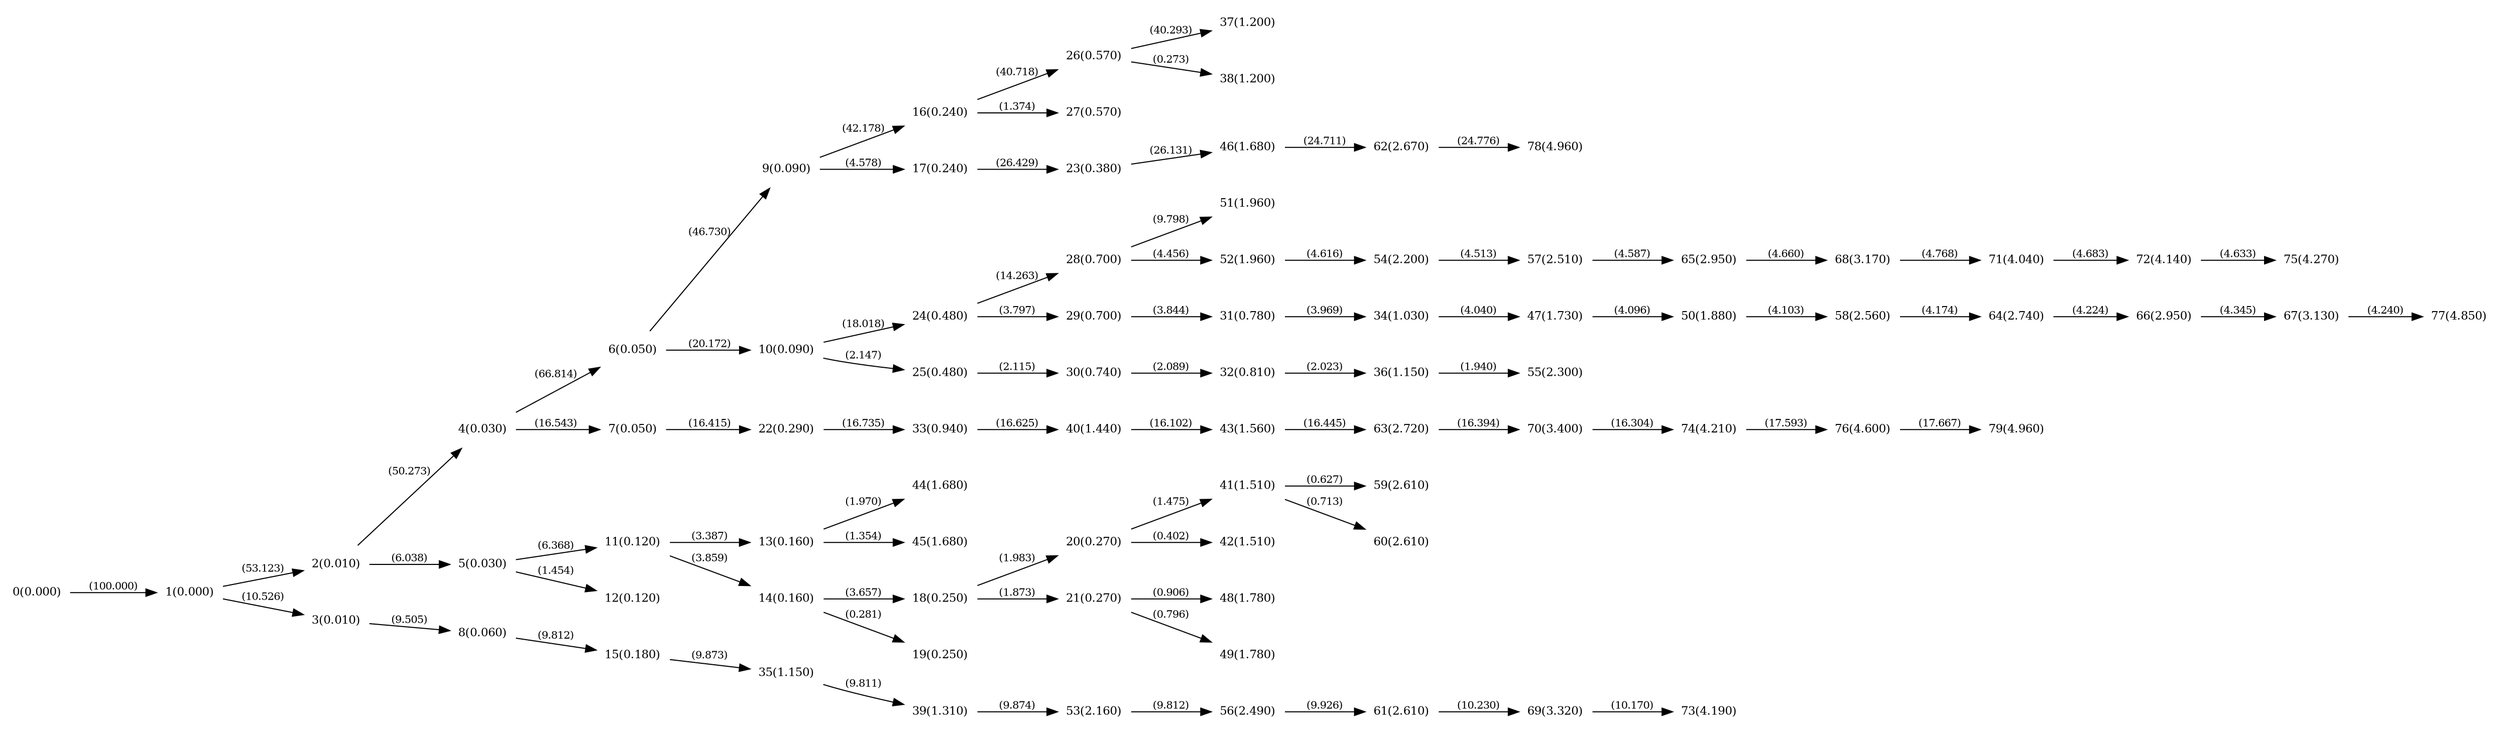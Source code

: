 digraph "graph" {

rankdir="LR";
node [shape=plaintext, fontsize=11];
edge [fontsize=10];

0 [label="0(0.000)"];
1 [label="1(0.000)"];
2 [label="2(0.010)"];
3 [label="3(0.010)"];
4 [label="4(0.030)"];
5 [label="5(0.030)"];
6 [label="6(0.050)"];
7 [label="7(0.050)"];
8 [label="8(0.060)"];
9 [label="9(0.090)"];
10 [label="10(0.090)"];
11 [label="11(0.120)"];
12 [label="12(0.120)"];
13 [label="13(0.160)"];
14 [label="14(0.160)"];
15 [label="15(0.180)"];
16 [label="16(0.240)"];
17 [label="17(0.240)"];
18 [label="18(0.250)"];
19 [label="19(0.250)"];
20 [label="20(0.270)"];
21 [label="21(0.270)"];
22 [label="22(0.290)"];
23 [label="23(0.380)"];
24 [label="24(0.480)"];
25 [label="25(0.480)"];
26 [label="26(0.570)"];
27 [label="27(0.570)"];
28 [label="28(0.700)"];
29 [label="29(0.700)"];
30 [label="30(0.740)"];
31 [label="31(0.780)"];
32 [label="32(0.810)"];
33 [label="33(0.940)"];
34 [label="34(1.030)"];
35 [label="35(1.150)"];
36 [label="36(1.150)"];
37 [label="37(1.200)"];
38 [label="38(1.200)"];
39 [label="39(1.310)"];
40 [label="40(1.440)"];
41 [label="41(1.510)"];
42 [label="42(1.510)"];
43 [label="43(1.560)"];
44 [label="44(1.680)"];
45 [label="45(1.680)"];
46 [label="46(1.680)"];
47 [label="47(1.730)"];
48 [label="48(1.780)"];
49 [label="49(1.780)"];
50 [label="50(1.880)"];
51 [label="51(1.960)"];
52 [label="52(1.960)"];
53 [label="53(2.160)"];
54 [label="54(2.200)"];
55 [label="55(2.300)"];
56 [label="56(2.490)"];
57 [label="57(2.510)"];
58 [label="58(2.560)"];
59 [label="59(2.610)"];
60 [label="60(2.610)"];
61 [label="61(2.610)"];
62 [label="62(2.670)"];
63 [label="63(2.720)"];
64 [label="64(2.740)"];
65 [label="65(2.950)"];
66 [label="66(2.950)"];
67 [label="67(3.130)"];
68 [label="68(3.170)"];
69 [label="69(3.320)"];
70 [label="70(3.400)"];
71 [label="71(4.040)"];
72 [label="72(4.140)"];
73 [label="73(4.190)"];
74 [label="74(4.210)"];
75 [label="75(4.270)"];
76 [label="76(4.600)"];
77 [label="77(4.850)"];
78 [label="78(4.960)"];
79 [label="79(4.960)"];

0->1 [label="(100.000)"];
1->2 [label="(53.123)"];
1->3 [label="(10.526)"];
2->4 [label="(50.273)"];
2->5 [label="(6.038)"];
4->6 [label="(66.814)"];
4->7 [label="(16.543)"];
3->8 [label="(9.505)"];
6->9 [label="(46.730)"];
6->10 [label="(20.172)"];
5->11 [label="(6.368)"];
5->12 [label="(1.454)"];
11->13 [label="(3.387)"];
11->14 [label="(3.859)"];
8->15 [label="(9.812)"];
9->16 [label="(42.178)"];
9->17 [label="(4.578)"];
14->18 [label="(3.657)"];
14->19 [label="(0.281)"];
18->20 [label="(1.983)"];
18->21 [label="(1.873)"];
7->22 [label="(16.415)"];
17->23 [label="(26.429)"];
10->24 [label="(18.018)"];
10->25 [label="(2.147)"];
16->26 [label="(40.718)"];
16->27 [label="(1.374)"];
24->28 [label="(14.263)"];
24->29 [label="(3.797)"];
25->30 [label="(2.115)"];
29->31 [label="(3.844)"];
30->32 [label="(2.089)"];
22->33 [label="(16.735)"];
31->34 [label="(3.969)"];
15->35 [label="(9.873)"];
32->36 [label="(2.023)"];
26->37 [label="(40.293)"];
26->38 [label="(0.273)"];
35->39 [label="(9.811)"];
33->40 [label="(16.625)"];
20->41 [label="(1.475)"];
20->42 [label="(0.402)"];
40->43 [label="(16.102)"];
13->44 [label="(1.970)"];
13->45 [label="(1.354)"];
23->46 [label="(26.131)"];
34->47 [label="(4.040)"];
21->48 [label="(0.906)"];
21->49 [label="(0.796)"];
47->50 [label="(4.096)"];
28->51 [label="(9.798)"];
28->52 [label="(4.456)"];
39->53 [label="(9.874)"];
52->54 [label="(4.616)"];
36->55 [label="(1.940)"];
53->56 [label="(9.812)"];
54->57 [label="(4.513)"];
50->58 [label="(4.103)"];
41->59 [label="(0.627)"];
41->60 [label="(0.713)"];
56->61 [label="(9.926)"];
46->62 [label="(24.711)"];
43->63 [label="(16.445)"];
58->64 [label="(4.174)"];
57->65 [label="(4.587)"];
64->66 [label="(4.224)"];
66->67 [label="(4.345)"];
65->68 [label="(4.660)"];
61->69 [label="(10.230)"];
63->70 [label="(16.394)"];
68->71 [label="(4.768)"];
71->72 [label="(4.683)"];
69->73 [label="(10.170)"];
70->74 [label="(16.304)"];
72->75 [label="(4.633)"];
74->76 [label="(17.593)"];
67->77 [label="(4.240)"];
62->78 [label="(24.776)"];
76->79 [label="(17.667)"];

}
